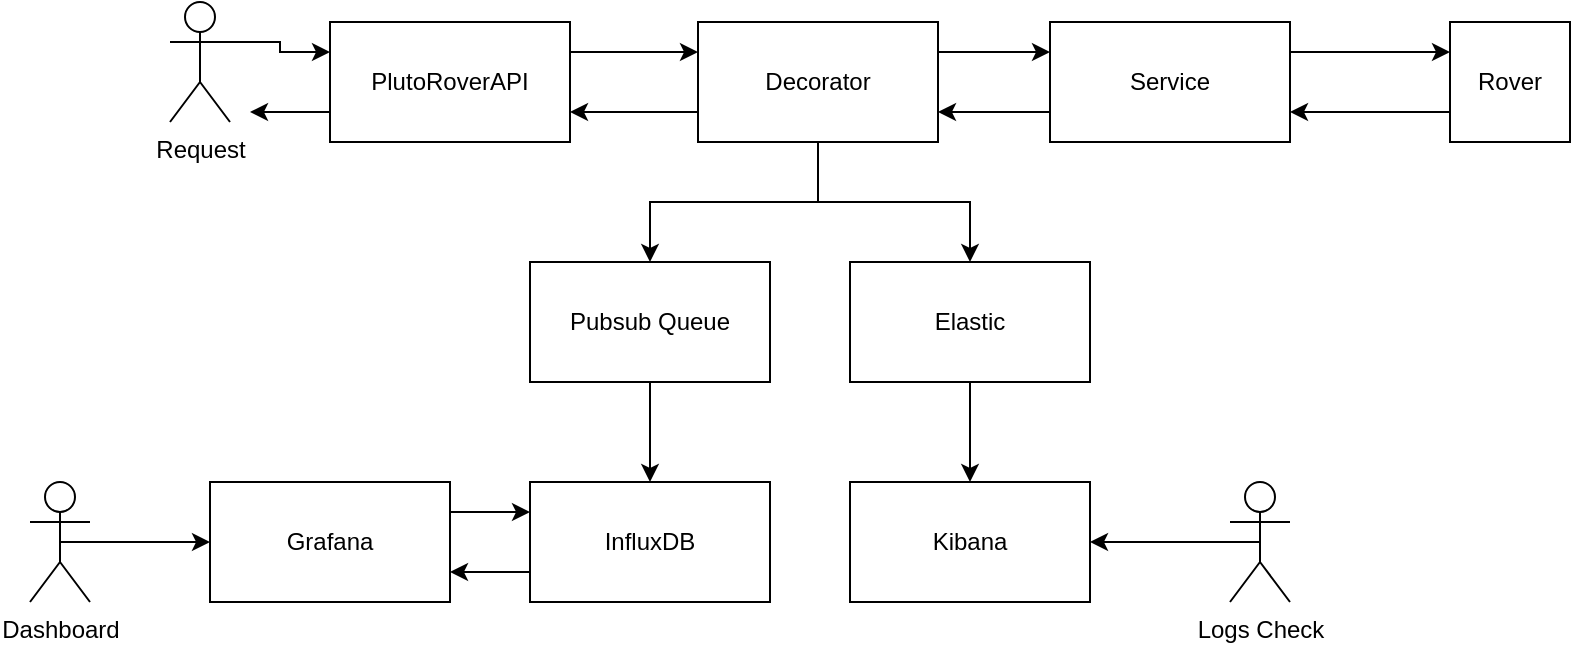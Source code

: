 <mxfile version="17.1.3" type="device"><diagram id="uOosDhvN546ydu64KXsk" name="Page-1"><mxGraphModel dx="1422" dy="762" grid="1" gridSize="10" guides="1" tooltips="1" connect="1" arrows="1" fold="1" page="1" pageScale="1" pageWidth="827" pageHeight="1169" math="0" shadow="0"><root><mxCell id="0"/><mxCell id="1" parent="0"/><mxCell id="hompsvMwEWCM4ib9iHEG-4" style="edgeStyle=orthogonalEdgeStyle;rounded=0;orthogonalLoop=1;jettySize=auto;html=1;exitX=1;exitY=0.25;exitDx=0;exitDy=0;entryX=0;entryY=0.25;entryDx=0;entryDy=0;" edge="1" parent="1" source="hompsvMwEWCM4ib9iHEG-1" target="hompsvMwEWCM4ib9iHEG-2"><mxGeometry relative="1" as="geometry"/></mxCell><mxCell id="hompsvMwEWCM4ib9iHEG-26" style="edgeStyle=orthogonalEdgeStyle;rounded=0;orthogonalLoop=1;jettySize=auto;html=1;exitX=0;exitY=0.75;exitDx=0;exitDy=0;" edge="1" parent="1" source="hompsvMwEWCM4ib9iHEG-1"><mxGeometry relative="1" as="geometry"><mxPoint x="130" y="285" as="targetPoint"/></mxGeometry></mxCell><mxCell id="hompsvMwEWCM4ib9iHEG-1" value="PlutoRoverAPI" style="rounded=0;whiteSpace=wrap;html=1;" vertex="1" parent="1"><mxGeometry x="170" y="240" width="120" height="60" as="geometry"/></mxCell><mxCell id="hompsvMwEWCM4ib9iHEG-5" style="edgeStyle=orthogonalEdgeStyle;rounded=0;orthogonalLoop=1;jettySize=auto;html=1;exitX=1;exitY=0.25;exitDx=0;exitDy=0;entryX=0;entryY=0.25;entryDx=0;entryDy=0;" edge="1" parent="1" source="hompsvMwEWCM4ib9iHEG-2" target="hompsvMwEWCM4ib9iHEG-3"><mxGeometry relative="1" as="geometry"/></mxCell><mxCell id="hompsvMwEWCM4ib9iHEG-7" style="edgeStyle=orthogonalEdgeStyle;rounded=0;orthogonalLoop=1;jettySize=auto;html=1;exitX=0;exitY=0.75;exitDx=0;exitDy=0;entryX=1;entryY=0.75;entryDx=0;entryDy=0;" edge="1" parent="1" source="hompsvMwEWCM4ib9iHEG-2" target="hompsvMwEWCM4ib9iHEG-1"><mxGeometry relative="1" as="geometry"/></mxCell><mxCell id="hompsvMwEWCM4ib9iHEG-17" style="edgeStyle=orthogonalEdgeStyle;rounded=0;orthogonalLoop=1;jettySize=auto;html=1;exitX=0.5;exitY=1;exitDx=0;exitDy=0;entryX=0.5;entryY=0;entryDx=0;entryDy=0;" edge="1" parent="1" source="hompsvMwEWCM4ib9iHEG-2" target="hompsvMwEWCM4ib9iHEG-16"><mxGeometry relative="1" as="geometry"/></mxCell><mxCell id="hompsvMwEWCM4ib9iHEG-34" style="edgeStyle=orthogonalEdgeStyle;rounded=0;orthogonalLoop=1;jettySize=auto;html=1;exitX=0.5;exitY=1;exitDx=0;exitDy=0;entryX=0.5;entryY=0;entryDx=0;entryDy=0;" edge="1" parent="1" source="hompsvMwEWCM4ib9iHEG-2" target="hompsvMwEWCM4ib9iHEG-33"><mxGeometry relative="1" as="geometry"/></mxCell><mxCell id="hompsvMwEWCM4ib9iHEG-2" value="Decorator" style="rounded=0;whiteSpace=wrap;html=1;" vertex="1" parent="1"><mxGeometry x="354" y="240" width="120" height="60" as="geometry"/></mxCell><mxCell id="hompsvMwEWCM4ib9iHEG-6" style="edgeStyle=orthogonalEdgeStyle;rounded=0;orthogonalLoop=1;jettySize=auto;html=1;exitX=0;exitY=0.75;exitDx=0;exitDy=0;entryX=1;entryY=0.75;entryDx=0;entryDy=0;" edge="1" parent="1" source="hompsvMwEWCM4ib9iHEG-3" target="hompsvMwEWCM4ib9iHEG-2"><mxGeometry relative="1" as="geometry"/></mxCell><mxCell id="hompsvMwEWCM4ib9iHEG-12" style="edgeStyle=orthogonalEdgeStyle;rounded=0;orthogonalLoop=1;jettySize=auto;html=1;exitX=1;exitY=0.25;exitDx=0;exitDy=0;entryX=0;entryY=0.25;entryDx=0;entryDy=0;" edge="1" parent="1" source="hompsvMwEWCM4ib9iHEG-3" target="hompsvMwEWCM4ib9iHEG-11"><mxGeometry relative="1" as="geometry"/></mxCell><mxCell id="hompsvMwEWCM4ib9iHEG-3" value="Service" style="rounded=0;whiteSpace=wrap;html=1;" vertex="1" parent="1"><mxGeometry x="530" y="240" width="120" height="60" as="geometry"/></mxCell><mxCell id="hompsvMwEWCM4ib9iHEG-25" style="edgeStyle=orthogonalEdgeStyle;rounded=0;orthogonalLoop=1;jettySize=auto;html=1;exitX=1;exitY=0.333;exitDx=0;exitDy=0;exitPerimeter=0;entryX=0;entryY=0.25;entryDx=0;entryDy=0;" edge="1" parent="1" source="hompsvMwEWCM4ib9iHEG-8" target="hompsvMwEWCM4ib9iHEG-1"><mxGeometry relative="1" as="geometry"/></mxCell><mxCell id="hompsvMwEWCM4ib9iHEG-8" value="Request&lt;br&gt;" style="shape=umlActor;verticalLabelPosition=bottom;verticalAlign=top;html=1;outlineConnect=0;" vertex="1" parent="1"><mxGeometry x="90" y="230" width="30" height="60" as="geometry"/></mxCell><mxCell id="hompsvMwEWCM4ib9iHEG-14" style="edgeStyle=orthogonalEdgeStyle;rounded=0;orthogonalLoop=1;jettySize=auto;html=1;exitX=0;exitY=0.75;exitDx=0;exitDy=0;entryX=1;entryY=0.75;entryDx=0;entryDy=0;" edge="1" parent="1" source="hompsvMwEWCM4ib9iHEG-11" target="hompsvMwEWCM4ib9iHEG-3"><mxGeometry relative="1" as="geometry"/></mxCell><mxCell id="hompsvMwEWCM4ib9iHEG-11" value="Rover" style="rounded=0;whiteSpace=wrap;html=1;" vertex="1" parent="1"><mxGeometry x="730" y="240" width="60" height="60" as="geometry"/></mxCell><mxCell id="hompsvMwEWCM4ib9iHEG-27" style="edgeStyle=orthogonalEdgeStyle;rounded=0;orthogonalLoop=1;jettySize=auto;html=1;exitX=0.5;exitY=1;exitDx=0;exitDy=0;entryX=0.5;entryY=0;entryDx=0;entryDy=0;" edge="1" parent="1" source="hompsvMwEWCM4ib9iHEG-16" target="hompsvMwEWCM4ib9iHEG-18"><mxGeometry relative="1" as="geometry"/></mxCell><mxCell id="hompsvMwEWCM4ib9iHEG-16" value="Pubsub Queue" style="whiteSpace=wrap;html=1;" vertex="1" parent="1"><mxGeometry x="270" y="360" width="120" height="60" as="geometry"/></mxCell><mxCell id="hompsvMwEWCM4ib9iHEG-30" style="edgeStyle=orthogonalEdgeStyle;rounded=0;orthogonalLoop=1;jettySize=auto;html=1;exitX=0;exitY=0.75;exitDx=0;exitDy=0;entryX=1;entryY=0.75;entryDx=0;entryDy=0;" edge="1" parent="1" source="hompsvMwEWCM4ib9iHEG-18" target="hompsvMwEWCM4ib9iHEG-19"><mxGeometry relative="1" as="geometry"/></mxCell><mxCell id="hompsvMwEWCM4ib9iHEG-18" value="InfluxDB" style="whiteSpace=wrap;html=1;" vertex="1" parent="1"><mxGeometry x="270" y="470" width="120" height="60" as="geometry"/></mxCell><mxCell id="hompsvMwEWCM4ib9iHEG-24" style="edgeStyle=orthogonalEdgeStyle;rounded=0;orthogonalLoop=1;jettySize=auto;html=1;exitX=0;exitY=0.75;exitDx=0;exitDy=0;" edge="1" parent="1" source="hompsvMwEWCM4ib9iHEG-19"><mxGeometry relative="1" as="geometry"><mxPoint x="130" y="515" as="targetPoint"/></mxGeometry></mxCell><mxCell id="hompsvMwEWCM4ib9iHEG-29" style="edgeStyle=orthogonalEdgeStyle;rounded=0;orthogonalLoop=1;jettySize=auto;html=1;exitX=1;exitY=0.25;exitDx=0;exitDy=0;entryX=0;entryY=0.25;entryDx=0;entryDy=0;" edge="1" parent="1" source="hompsvMwEWCM4ib9iHEG-19" target="hompsvMwEWCM4ib9iHEG-18"><mxGeometry relative="1" as="geometry"/></mxCell><mxCell id="hompsvMwEWCM4ib9iHEG-19" value="Grafana" style="whiteSpace=wrap;html=1;" vertex="1" parent="1"><mxGeometry x="110" y="470" width="120" height="60" as="geometry"/></mxCell><mxCell id="hompsvMwEWCM4ib9iHEG-38" style="edgeStyle=orthogonalEdgeStyle;rounded=0;orthogonalLoop=1;jettySize=auto;html=1;exitX=0.5;exitY=0.5;exitDx=0;exitDy=0;exitPerimeter=0;entryX=0;entryY=0.5;entryDx=0;entryDy=0;" edge="1" parent="1" source="hompsvMwEWCM4ib9iHEG-21" target="hompsvMwEWCM4ib9iHEG-19"><mxGeometry relative="1" as="geometry"/></mxCell><mxCell id="hompsvMwEWCM4ib9iHEG-21" value="Dashboard" style="shape=umlActor;verticalLabelPosition=bottom;verticalAlign=top;html=1;outlineConnect=0;" vertex="1" parent="1"><mxGeometry x="20" y="470" width="30" height="60" as="geometry"/></mxCell><mxCell id="hompsvMwEWCM4ib9iHEG-36" style="edgeStyle=orthogonalEdgeStyle;rounded=0;orthogonalLoop=1;jettySize=auto;html=1;exitX=0.5;exitY=1;exitDx=0;exitDy=0;entryX=0.5;entryY=0;entryDx=0;entryDy=0;" edge="1" parent="1" source="hompsvMwEWCM4ib9iHEG-33" target="hompsvMwEWCM4ib9iHEG-35"><mxGeometry relative="1" as="geometry"/></mxCell><mxCell id="hompsvMwEWCM4ib9iHEG-33" value="Elastic" style="whiteSpace=wrap;html=1;" vertex="1" parent="1"><mxGeometry x="430" y="360" width="120" height="60" as="geometry"/></mxCell><mxCell id="hompsvMwEWCM4ib9iHEG-35" value="Kibana" style="whiteSpace=wrap;html=1;" vertex="1" parent="1"><mxGeometry x="430" y="470" width="120" height="60" as="geometry"/></mxCell><mxCell id="hompsvMwEWCM4ib9iHEG-39" style="edgeStyle=orthogonalEdgeStyle;rounded=0;orthogonalLoop=1;jettySize=auto;html=1;exitX=0.5;exitY=0.5;exitDx=0;exitDy=0;exitPerimeter=0;entryX=1;entryY=0.5;entryDx=0;entryDy=0;" edge="1" parent="1" source="hompsvMwEWCM4ib9iHEG-37" target="hompsvMwEWCM4ib9iHEG-35"><mxGeometry relative="1" as="geometry"/></mxCell><mxCell id="hompsvMwEWCM4ib9iHEG-37" value="Logs Check" style="shape=umlActor;verticalLabelPosition=bottom;verticalAlign=top;html=1;outlineConnect=0;" vertex="1" parent="1"><mxGeometry x="620" y="470" width="30" height="60" as="geometry"/></mxCell></root></mxGraphModel></diagram></mxfile>